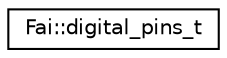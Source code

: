 digraph "Graphical Class Hierarchy"
{
  edge [fontname="Helvetica",fontsize="10",labelfontname="Helvetica",labelfontsize="10"];
  node [fontname="Helvetica",fontsize="10",shape=record];
  rankdir="LR";
  Node1 [label="Fai::digital_pins_t",height=0.2,width=0.4,color="black", fillcolor="white", style="filled",URL="$d0/d77/structFai_1_1digital__pins__t.html"];
}
